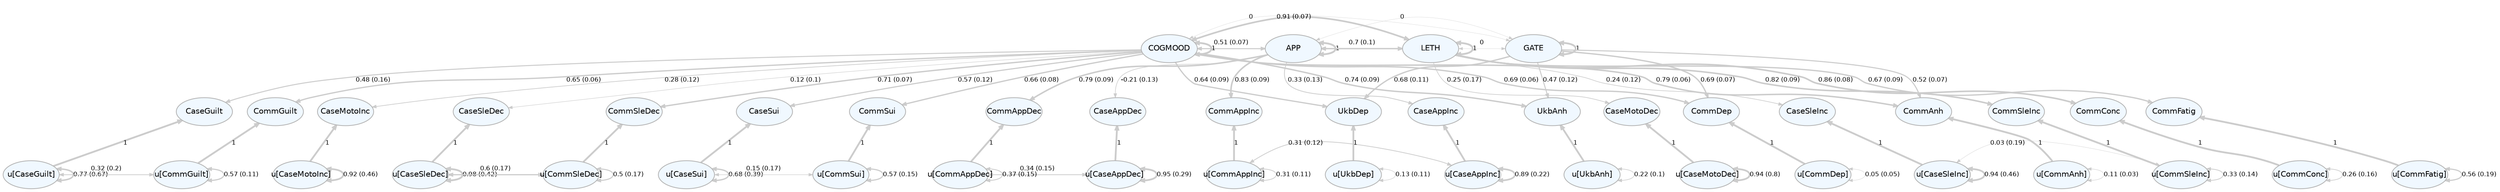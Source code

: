 digraph {

graph [layout = "dot",
       rankdir = "TB",
       outputorder = "edgesfirst",
       bgcolor = "white"]

node [fontname = "Helvetica",
      fontsize = "10",
      shape = "circle",
      fixedsize = "true",
      width = "0.5",
      style = "filled",
      fillcolor = "aliceblue",
      color = "gray70",
      fontcolor = "gray50"]

edge [fontname = "Helvetica",
     fontsize = "8",
     len = "1.5",
     color = "gray80",
     arrowsize = "0.5"]

rankdir = TB;
{rank=min; 1; 2; 3; 4;}
{rank=same; 25; 26; 27; 28; 29; 30; 31; 32; 33; 34; 35; 36; 37; 38; 39; 40; 41; 42; 43; 44;}
{rank=max; 5; 6; 7; 8; 9; 10; 11; 12; 13; 14; 15; 16; 17; 18; 19; 20; 21; 22; 23; 24;}

  "1" [label = "APP", shape = "oval", width = "1", fontcolor = "black"] 
  "2" [label = "COGMOOD", shape = "oval", width = "1", fontcolor = "black"] 
  "3" [label = "GATE", shape = "oval", width = "1", fontcolor = "black"] 
  "4" [label = "LETH", shape = "oval", width = "1", fontcolor = "black"] 
  "5" [label = "u[CaseAppDec]", shape = "oval", width = "1", fontcolor = "black"] 
  "6" [label = "u[CaseAppInc]", shape = "oval", width = "1", fontcolor = "black"] 
  "7" [label = "u[CaseGuilt]", shape = "oval", width = "1", fontcolor = "black"] 
  "8" [label = "u[CaseMotoDec]", shape = "oval", width = "1", fontcolor = "black"] 
  "9" [label = "u[CaseMotoInc]", shape = "oval", width = "1", fontcolor = "black"] 
  "10" [label = "u[CaseSleDec]", shape = "oval", width = "1", fontcolor = "black"] 
  "11" [label = "u[CaseSleInc]", shape = "oval", width = "1", fontcolor = "black"] 
  "12" [label = "u[CaseSui]", shape = "oval", width = "1", fontcolor = "black"] 
  "13" [label = "u[CommAnh]", shape = "oval", width = "1", fontcolor = "black"] 
  "14" [label = "u[CommAppDec]", shape = "oval", width = "1", fontcolor = "black"] 
  "15" [label = "u[CommAppInc]", shape = "oval", width = "1", fontcolor = "black"] 
  "16" [label = "u[CommConc]", shape = "oval", width = "1", fontcolor = "black"] 
  "17" [label = "u[CommDep]", shape = "oval", width = "1", fontcolor = "black"] 
  "18" [label = "u[CommFatig]", shape = "oval", width = "1", fontcolor = "black"] 
  "19" [label = "u[CommGuilt]", shape = "oval", width = "1", fontcolor = "black"] 
  "20" [label = "u[CommSleDec]", shape = "oval", width = "1", fontcolor = "black"] 
  "21" [label = "u[CommSleInc]", shape = "oval", width = "1", fontcolor = "black"] 
  "22" [label = "u[CommSui]", shape = "oval", width = "1", fontcolor = "black"] 
  "23" [label = "u[UkbAnh]", shape = "oval", width = "1", fontcolor = "black"] 
  "24" [label = "u[UkbDep]", shape = "oval", width = "1", fontcolor = "black"] 
  "25" [label = "CaseAppDec", shape = "oval", width = "1", fontcolor = "black"] 
  "26" [label = "CaseAppInc", shape = "oval", width = "1", fontcolor = "black"] 
  "27" [label = "CommAppDec", shape = "oval", width = "1", fontcolor = "black"] 
  "28" [label = "CommAppInc", shape = "oval", width = "1", fontcolor = "black"] 
  "29" [label = "CaseGuilt", shape = "oval", width = "1", fontcolor = "black"] 
  "30" [label = "CaseMotoInc", shape = "oval", width = "1", fontcolor = "black"] 
  "31" [label = "CaseSleDec", shape = "oval", width = "1", fontcolor = "black"] 
  "32" [label = "CaseSui", shape = "oval", width = "1", fontcolor = "black"] 
  "33" [label = "CommAnh", shape = "oval", width = "1", fontcolor = "black"] 
  "34" [label = "CommDep", shape = "oval", width = "1", fontcolor = "black"] 
  "35" [label = "CommGuilt", shape = "oval", width = "1", fontcolor = "black"] 
  "36" [label = "CommSleDec", shape = "oval", width = "1", fontcolor = "black"] 
  "37" [label = "CommSui", shape = "oval", width = "1", fontcolor = "black"] 
  "38" [label = "UkbAnh", shape = "oval", width = "1", fontcolor = "black"] 
  "39" [label = "UkbDep", shape = "oval", width = "1", fontcolor = "black"] 
  "40" [label = "CaseMotoDec", shape = "oval", width = "1", fontcolor = "black"] 
  "41" [label = "CaseSleInc", shape = "oval", width = "1", fontcolor = "black"] 
  "42" [label = "CommConc", shape = "oval", width = "1", fontcolor = "black"] 
  "43" [label = "CommFatig", shape = "oval", width = "1", fontcolor = "black"] 
  "44" [label = "CommSleInc", shape = "oval", width = "1", fontcolor = "black"] 
"1"->"1" [label = "1", penwidth = "2.3", dir = "both"] 
"1"->"25" [label = "-0.21 (0.13)", penwidth = "0.725075823803396", dir = "forward"] 
"1"->"26" [label = "0.33 (0.13)", penwidth = "0.964811600008978", dir = "forward"] 
"1"->"27" [label = "0.79 (0.09)", penwidth = "1.88502247216481", dir = "forward"] 
"1"->"28" [label = "0.83 (0.09)", penwidth = "1.96584986546243", dir = "forward"] 
"1"->"3" [label = "0", penwidth = "0.3", dir = "both"] 
"1"->"4" [label = "0.7 (0.1)", penwidth = "1.70895356113845", dir = "both"] 
"2"->"1" [label = "0.51 (0.07)", penwidth = "1.31513185331694", dir = "both"] 
"2"->"2" [label = "1", penwidth = "2.3", dir = "both"] 
"2"->"29" [label = "0.48 (0.16)", penwidth = "1.2580236854413", dir = "forward"] 
"2"->"30" [label = "0.28 (0.12)", penwidth = "0.85217339495342", dir = "forward"] 
"2"->"31" [label = "0.12 (0.1)", penwidth = "0.545418187235661", dir = "forward"] 
"2"->"32" [label = "0.57 (0.12)", penwidth = "1.43125719824581", dir = "forward"] 
"2"->"33" [label = "0.79 (0.06)", penwidth = "1.87560546550286", dir = "forward"] 
"2"->"34" [label = "0.69 (0.06)", penwidth = "1.67931815304604", dir = "forward"] 
"2"->"35" [label = "0.65 (0.06)", penwidth = "1.60807282931386", dir = "forward"] 
"2"->"36" [label = "0.71 (0.07)", penwidth = "1.71085967281655", dir = "forward"] 
"2"->"37" [label = "0.66 (0.08)", penwidth = "1.61459900099718", dir = "forward"] 
"2"->"3" [label = "0", penwidth = "0.3", dir = "both"] 
"2"->"4" [label = "0.91 (0.07)", penwidth = "2.12206053829171", dir = "both"] 
"2"->"38" [label = "0.74 (0.09)", penwidth = "1.784493785416", dir = "forward"] 
"2"->"39" [label = "0.64 (0.09)", penwidth = "1.57908079519877", dir = "forward"] 
"3"->"33" [label = "0.52 (0.07)", penwidth = "1.34511253387682", dir = "forward"] 
"3"->"34" [label = "0.69 (0.07)", penwidth = "1.68150701310907", dir = "forward"] 
"3"->"3" [label = "1", penwidth = "2.3", dir = "both"] 
"3"->"38" [label = "0.47 (0.12)", penwidth = "1.24767150941679", dir = "forward"] 
"3"->"39" [label = "0.68 (0.11)", penwidth = "1.65499005077501", dir = "forward"] 
"4"->"40" [label = "0.25 (0.17)", penwidth = "0.802504740972991", dir = "forward"] 
"4"->"41" [label = "0.24 (0.12)", penwidth = "0.784063760545497", dir = "forward"] 
"4"->"42" [label = "0.86 (0.08)", penwidth = "2.01575953257195", dir = "forward"] 
"4"->"43" [label = "0.67 (0.09)", penwidth = "1.63169883983225", dir = "forward"] 
"4"->"44" [label = "0.82 (0.09)", penwidth = "1.94246368281248", dir = "forward"] 
"4"->"3" [label = "0", penwidth = "0.3", dir = "both"] 
"4"->"4" [label = "1", penwidth = "2.3", dir = "both"] 
"5"->"25" [label = "1", penwidth = "2.3", dir = "forward"] 
"5"->"5" [label = "0.95 (0.29)", penwidth = "2.20965550931514", dir = "both"] 
"6"->"26" [label = "1", penwidth = "2.3", dir = "forward"] 
"6"->"6" [label = "0.89 (0.22)", penwidth = "2.07900943788725", dir = "both"] 
"7"->"29" [label = "1", penwidth = "2.3", dir = "forward"] 
"7"->"7" [label = "0.77 (0.67)", penwidth = "1.84110429401638", dir = "both"] 
"7"->"19" [label = "0.32 (0.2)", penwidth = "0.930613859491684", dir = "both"] 
"8"->"40" [label = "1", penwidth = "2.3", dir = "forward"] 
"8"->"8" [label = "0.94 (0.8)", penwidth = "2.17373389065809", dir = "both"] 
"9"->"30" [label = "1", penwidth = "2.3", dir = "forward"] 
"9"->"9" [label = "0.92 (0.46)", penwidth = "2.14755133381211", dir = "both"] 
"10"->"31" [label = "1", penwidth = "2.3", dir = "forward"] 
"10"->"10" [label = "0.98 (0.42)", penwidth = "2.26988462735871", dir = "both"] 
"10"->"20" [label = "0.6 (0.17)", penwidth = "1.49705979442834", dir = "both"] 
"11"->"41" [label = "1", penwidth = "2.3", dir = "forward"] 
"11"->"11" [label = "0.94 (0.46)", penwidth = "2.18284053972994", dir = "both"] 
"11"->"21" [label = "0.03 (0.19)", penwidth = "0.356646406157065", dir = "both"] 
"12"->"32" [label = "1", penwidth = "2.3", dir = "forward"] 
"12"->"12" [label = "0.68 (0.39)", penwidth = "1.66012874663979", dir = "both"] 
"12"->"22" [label = "0.15 (0.17)", penwidth = "0.595893277947594", dir = "both"] 
"13"->"33" [label = "1", penwidth = "2.3", dir = "forward"] 
"13"->"13" [label = "0.11 (0.03)", penwidth = "0.512603496259496", dir = "both"] 
"14"->"27" [label = "1", penwidth = "2.3", dir = "forward"] 
"14"->"5" [label = "0.34 (0.15)", penwidth = "0.98283267415834", dir = "both"] 
"14"->"14" [label = "0.37 (0.15)", penwidth = "1.04384896255948", dir = "both"] 
"15"->"28" [label = "1", penwidth = "2.3", dir = "forward"] 
"15"->"6" [label = "0.31 (0.12)", penwidth = "0.929278943521621", dir = "both"] 
"15"->"15" [label = "0.31 (0.11)", penwidth = "0.912472768335713", dir = "both"] 
"16"->"42" [label = "1", penwidth = "2.3", dir = "forward"] 
"16"->"16" [label = "0.26 (0.16)", penwidth = "0.828080460754146", dir = "both"] 
"17"->"34" [label = "1", penwidth = "2.3", dir = "forward"] 
"17"->"17" [label = "0.05 (0.05)", penwidth = "0.394459953045422", dir = "both"] 
"18"->"43" [label = "1", penwidth = "2.3", dir = "forward"] 
"18"->"18" [label = "0.56 (0.19)", penwidth = "1.41329092494721", dir = "both"] 
"19"->"35" [label = "1", penwidth = "2.3", dir = "forward"] 
"19"->"19" [label = "0.57 (0.11)", penwidth = "1.44446875713506", dir = "both"] 
"20"->"36" [label = "1", penwidth = "2.3", dir = "forward"] 
"20"->"20" [label = "0.5 (0.17)", penwidth = "1.30473921219914", dir = "both"] 
"21"->"44" [label = "1", penwidth = "2.3", dir = "forward"] 
"21"->"21" [label = "0.33 (0.14)", penwidth = "0.9511555841432", dir = "both"] 
"22"->"37" [label = "1", penwidth = "2.3", dir = "forward"] 
"22"->"22" [label = "0.57 (0.15)", penwidth = "1.43591265535379", dir = "both"] 
"23"->"38" [label = "1", penwidth = "2.3", dir = "forward"] 
"23"->"23" [label = "0.22 (0.1)", penwidth = "0.749103688481485", dir = "both"] 
"24"->"39" [label = "1", penwidth = "2.3", dir = "forward"] 
"24"->"24" [label = "0.13 (0.11)", penwidth = "0.563976526433524", dir = "both"] 
}